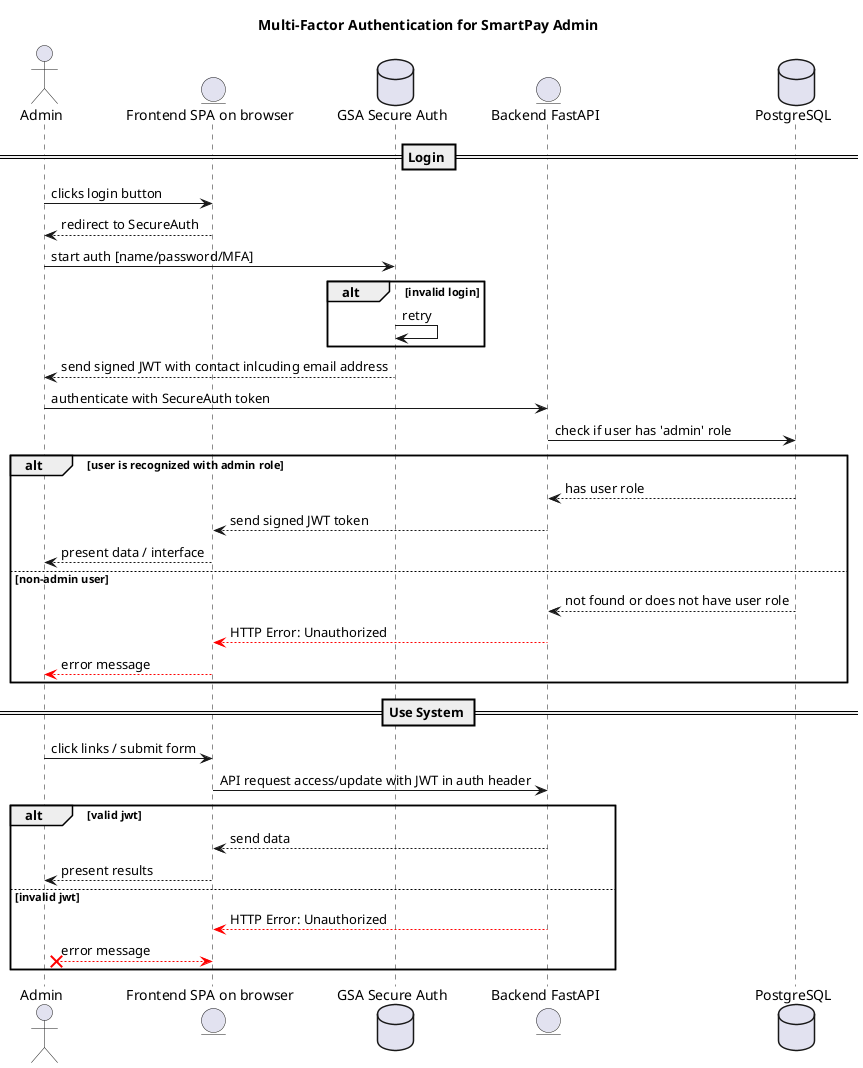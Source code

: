@startuml SmartPay_Admin_Login
title Multi-Factor Authentication for SmartPay Admin
actor Admin as user
entity "Frontend SPA on browser" as frontend
database "GSA Secure Auth" as auth
entity "Backend FastAPI" as backend
database PostgreSQL as database
== Login ==

user -> frontend: clicks login button
user <-- frontend: redirect to SecureAuth
user -> auth: start auth [name/password/MFA]
alt invalid login
  auth -> auth: retry
end

user <-- auth: send signed JWT with contact inlcuding email address
user -> backend: authenticate with SecureAuth token
backend -> database: check if user has 'admin' role

alt user is recognized with admin role
  backend <-- database: has user role
  frontend <-- backend: send signed JWT token
  user <-- frontend: present data / interface
else non-admin user
  backend <-- database: not found or does not have user role
  frontend <--[#red] backend: HTTP Error: Unauthorized
  user <--[#red] frontend: error message
end
== Use System ==
user -> frontend: click links / submit form
frontend -> backend: API request access/update with JWT in auth header
alt valid jwt
  frontend <-- backend: send data
  user <-- frontend: present results
else invalid jwt
  frontend <--[#red] backend: HTTP Error: Unauthorized
  user x--[#red] frontend: error message
end
@enduml
